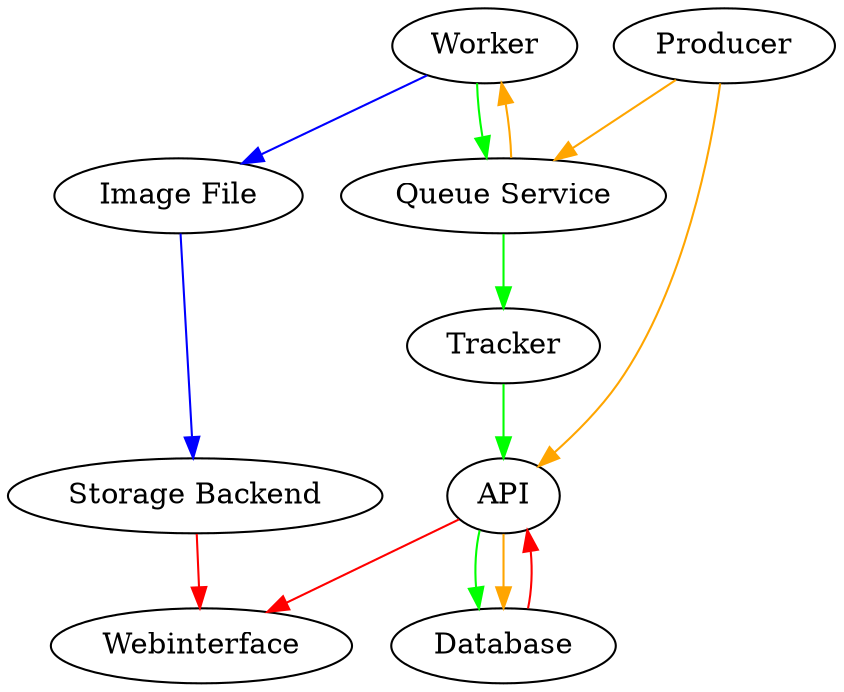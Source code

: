 digraph {
  API -> Database [color=green];
  API -> Database [color=orange];
  Database -> API [color=red];
  API -> Webinterface [color=red];
  Producer -> API [color=orange];
  Producer -> "Queue Service" [color=orange];
  Tracker -> API [color=green];
  "Queue Service" -> Tracker [color=green];
  "Queue Service" -> Worker [color=orange];
  Worker -> "Image File" [color=blue];
  Worker -> "Queue Service" [color=green];
  "Image File" -> "Storage Backend" [color=blue];
  "Storage Backend" -> Webinterface [color=red];
}
